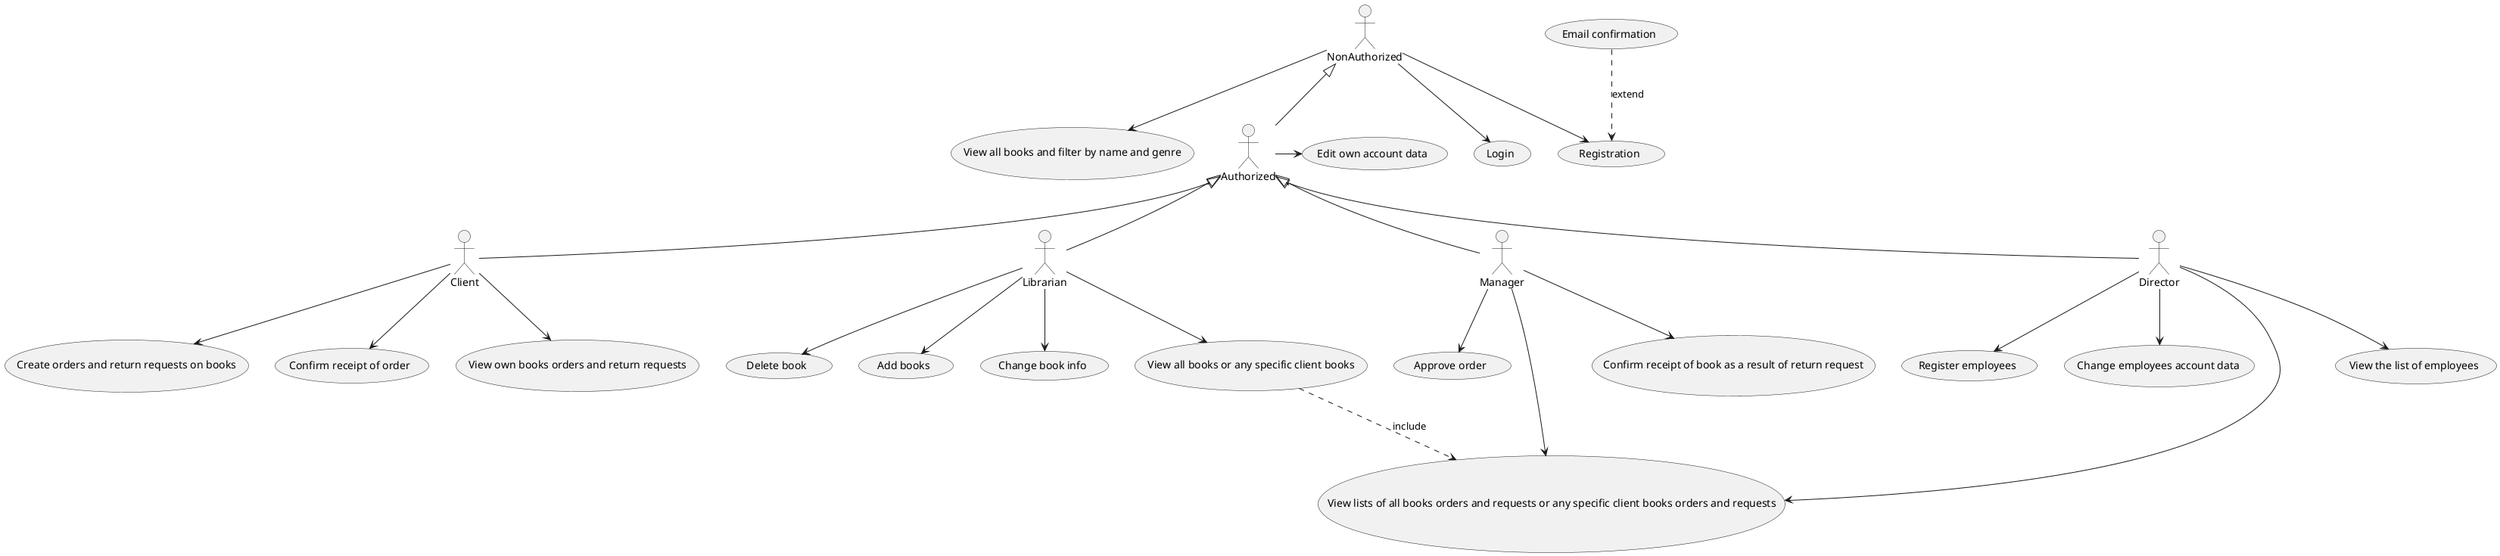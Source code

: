 @startuml

actor "NonAuthorized" as na
actor Authorized as auth
actor "Client" as client
actor "Librarian" as lib
actor "Manager" as man
actor "Director" as dir

usecase "Registration" as reg
usecase "Login" as login
usecase "View all books and filter by name and genre" as bookList
usecase "Edit own account data" as editAccount
usecase "Create orders and return requests on books" as createOrdersAndRequests
usecase "Confirm receipt of order" as confirmOrder
usecase "View own books orders and return requests" as ownBookList
usecase "Add books" as addBook
usecase "Change book info" as editBook
usecase "Delete book" as deleteBook
usecase "View all books or any specific client books" as employeeBookList
usecase "View lists of all books orders and requests or any specific client books orders and requests" as bookOrderRequestLists
usecase "Confirm receipt of book as a result of return request" as approveRequest
usecase "Approve order" as approveOrder
usecase "View the list of employees" as employeeList
usecase "Register employees" as employeeReg
usecase "Change employees account data" as editEmployeeAccount

usecase "Email confirmation" as emailConfirm

employeeBookList .-> bookOrderRequestLists : include

emailConfirm .-> reg : extend

na --> reg
na --> login
na --> bookList

auth -> editAccount

na <|-- auth

auth <|-- client
auth <|-- lib
auth <|-- man
auth <|-- dir

client --> createOrdersAndRequests
client --> confirmOrder
client --> ownBookList

lib --> addBook
lib --> editBook
lib --> deleteBook
lib --> employeeBookList

man --> approveOrder
man --> approveRequest
man ---> bookOrderRequestLists

dir ---> bookOrderRequestLists
dir --> employeeList
dir --> employeeReg
dir --> editEmployeeAccount
@enduml